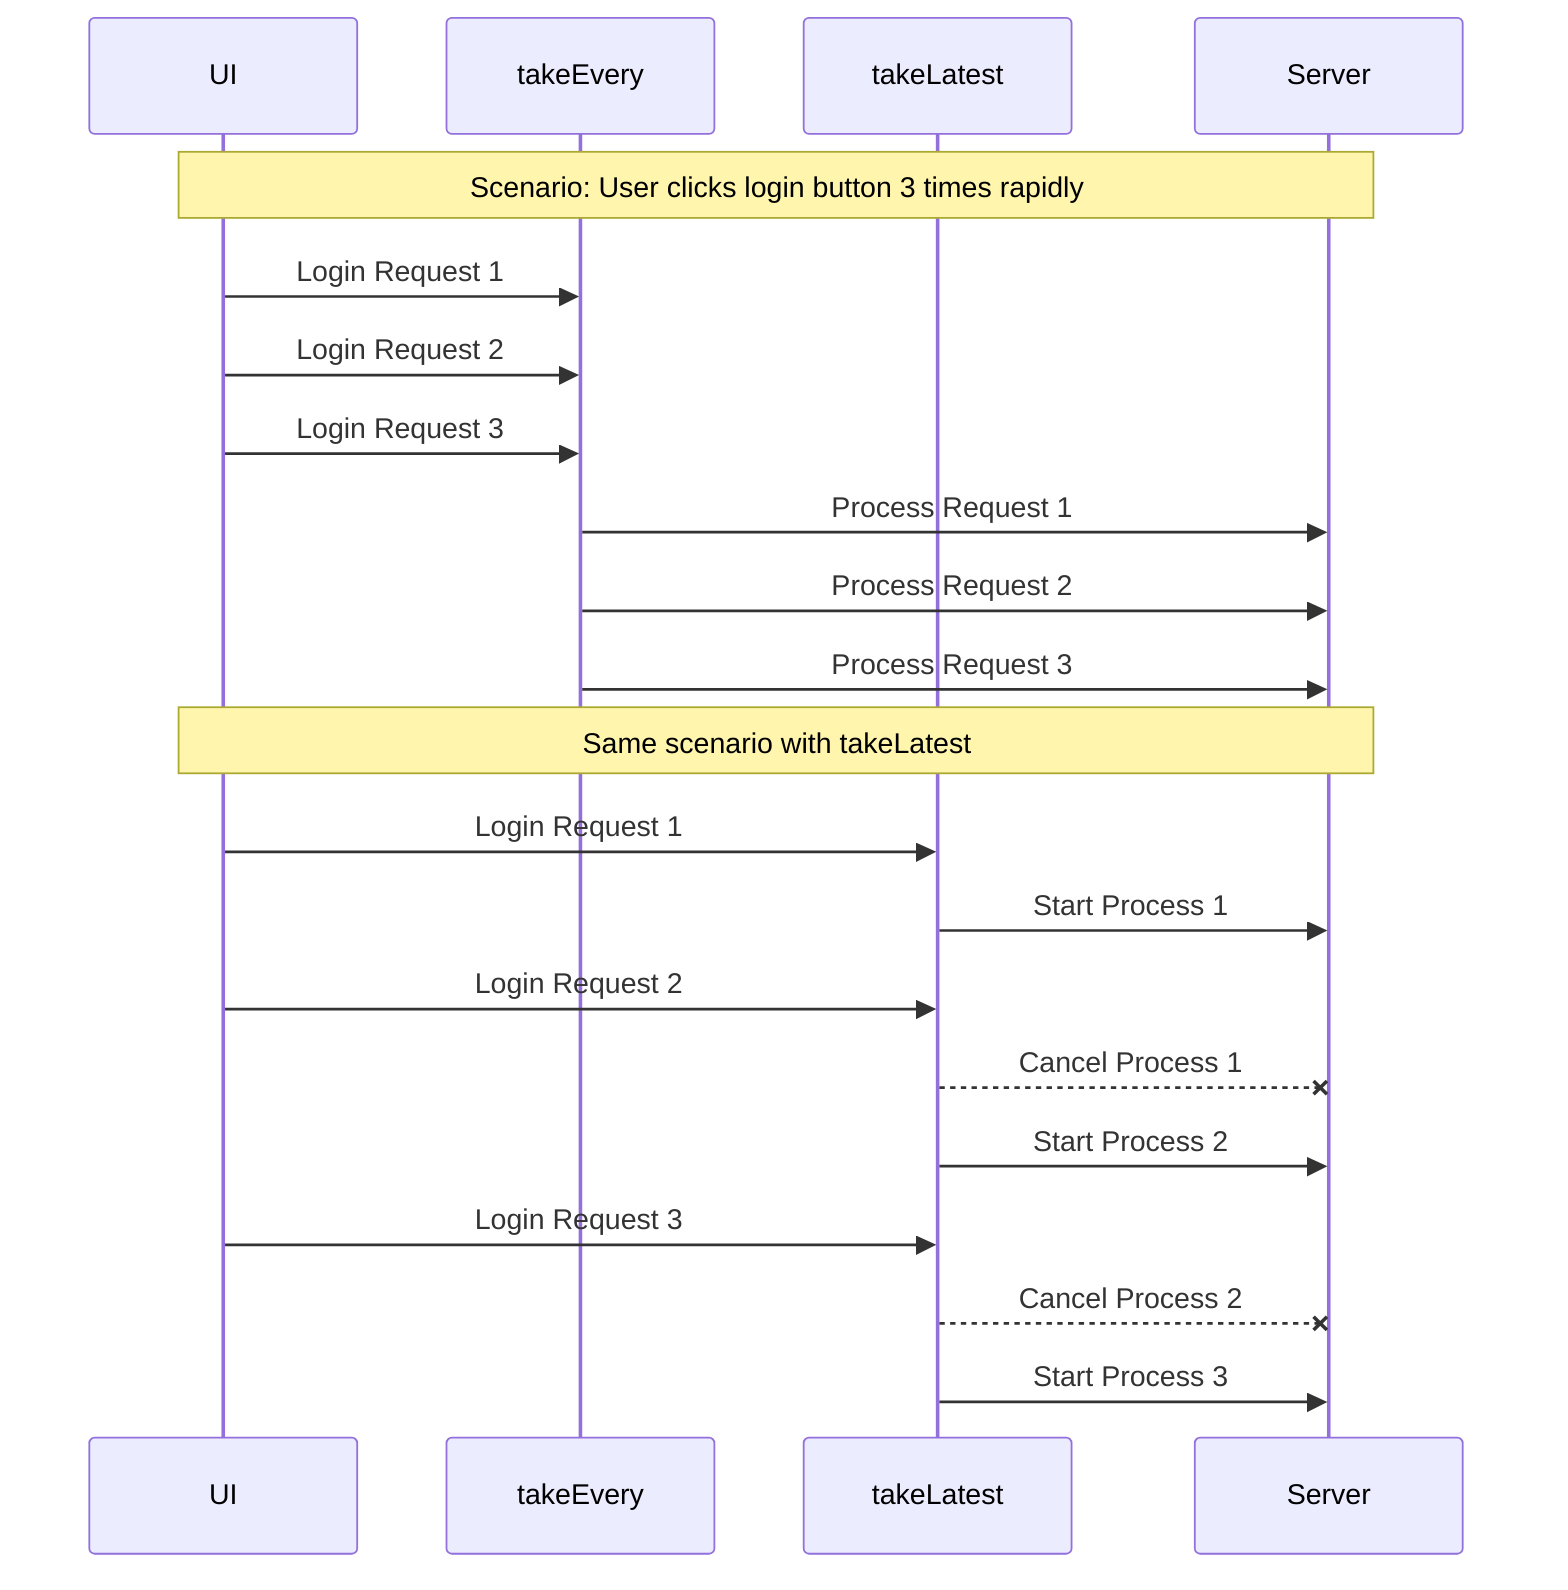 sequenceDiagram
    participant U as UI
    participant T1 as takeEvery
    participant T2 as takeLatest
    participant S as Server

    Note over U,S: Scenario: User clicks login button 3 times rapidly
    
    U->>T1: Login Request 1
    U->>T1: Login Request 2
    U->>T1: Login Request 3
    T1->>S: Process Request 1
    T1->>S: Process Request 2
    T1->>S: Process Request 3
    
    Note over U,S: Same scenario with takeLatest
    
    U->>T2: Login Request 1
    T2->>S: Start Process 1
    U->>T2: Login Request 2
    T2--xS: Cancel Process 1
    T2->>S: Start Process 2
    U->>T2: Login Request 3
    T2--xS: Cancel Process 2
    T2->>S: Start Process 3